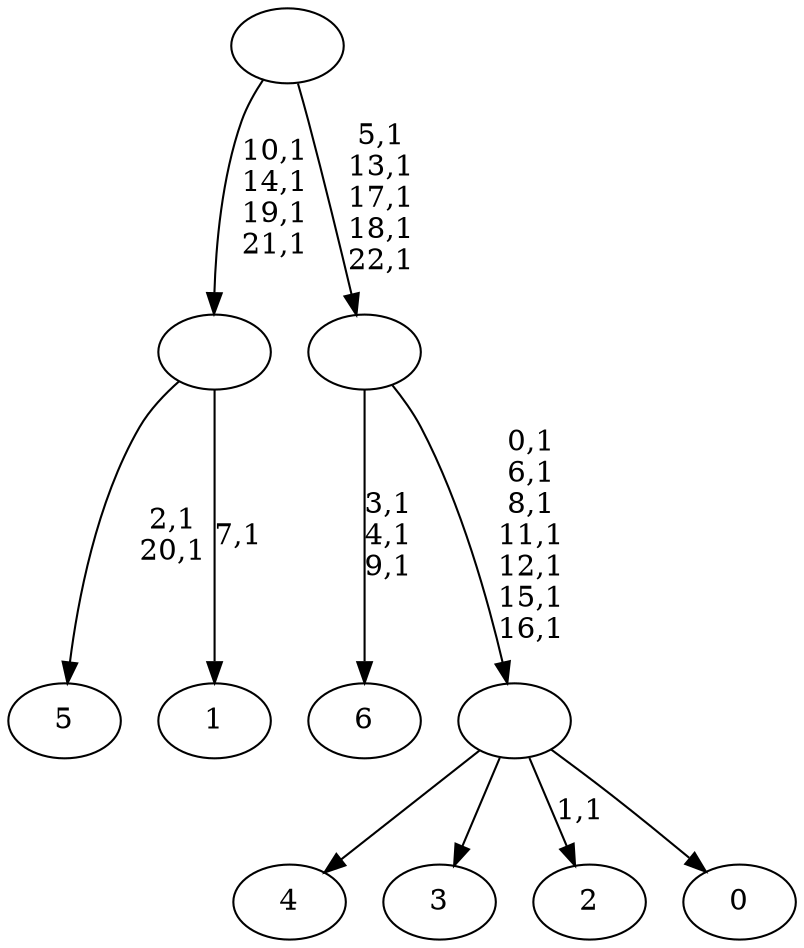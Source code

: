 digraph T {
	30 [label="6"]
	26 [label="5"]
	23 [label="4"]
	22 [label="3"]
	21 [label="2"]
	19 [label="1"]
	17 [label=""]
	13 [label="0"]
	12 [label=""]
	5 [label=""]
	0 [label=""]
	17 -> 19 [label="7,1"]
	17 -> 26 [label="2,1\n20,1"]
	12 -> 21 [label="1,1"]
	12 -> 23 [label=""]
	12 -> 22 [label=""]
	12 -> 13 [label=""]
	5 -> 12 [label="0,1\n6,1\n8,1\n11,1\n12,1\n15,1\n16,1"]
	5 -> 30 [label="3,1\n4,1\n9,1"]
	0 -> 5 [label="5,1\n13,1\n17,1\n18,1\n22,1"]
	0 -> 17 [label="10,1\n14,1\n19,1\n21,1"]
}
